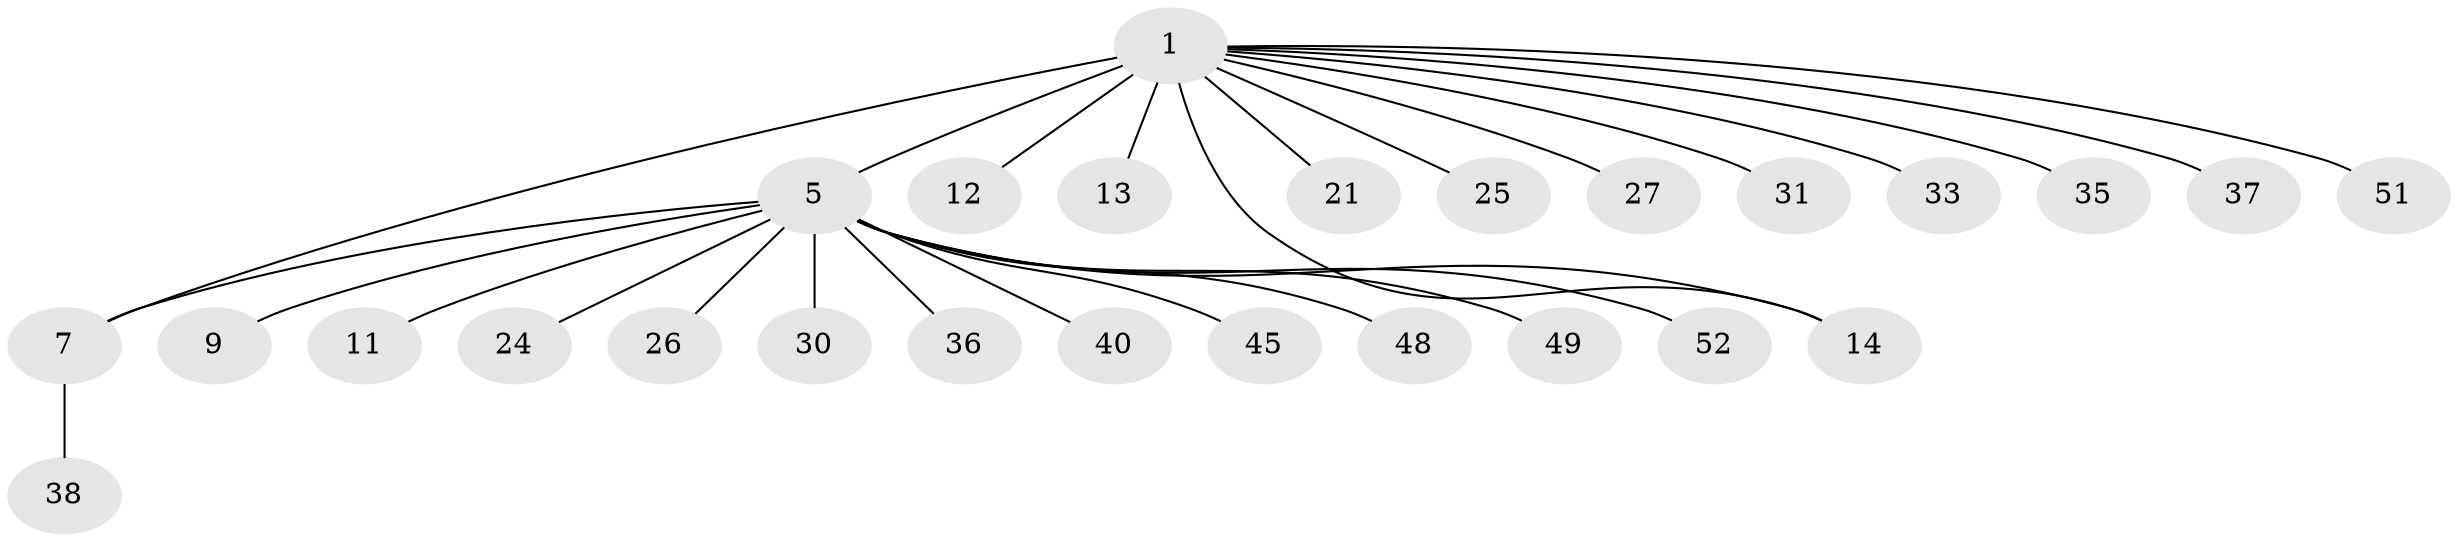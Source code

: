 // original degree distribution, {2: 0.2692307692307692, 13: 0.019230769230769232, 8: 0.019230769230769232, 1: 0.5192307692307693, 5: 0.038461538461538464, 10: 0.019230769230769232, 7: 0.019230769230769232, 11: 0.019230769230769232, 3: 0.038461538461538464, 4: 0.038461538461538464}
// Generated by graph-tools (version 1.1) at 2025/15/03/09/25 04:15:55]
// undirected, 26 vertices, 27 edges
graph export_dot {
graph [start="1"]
  node [color=gray90,style=filled];
  1 [super="+2"];
  5 [super="+6+19+22+39"];
  7 [super="+8"];
  9;
  11 [super="+23"];
  12;
  13 [super="+41"];
  14 [super="+28"];
  21;
  24;
  25;
  26;
  27;
  30;
  31;
  33;
  35;
  36;
  37;
  38;
  40;
  45;
  48;
  49;
  51;
  52;
  1 -- 5 [weight=4];
  1 -- 33;
  1 -- 35;
  1 -- 37;
  1 -- 12;
  1 -- 13 [weight=2];
  1 -- 14;
  1 -- 51;
  1 -- 21;
  1 -- 25;
  1 -- 27;
  1 -- 31 [weight=2];
  1 -- 7 [weight=3];
  5 -- 7 [weight=2];
  5 -- 9;
  5 -- 11;
  5 -- 14;
  5 -- 24;
  5 -- 26;
  5 -- 30 [weight=2];
  5 -- 40;
  5 -- 45 [weight=2];
  5 -- 48;
  5 -- 49;
  5 -- 52;
  5 -- 36;
  7 -- 38;
}

